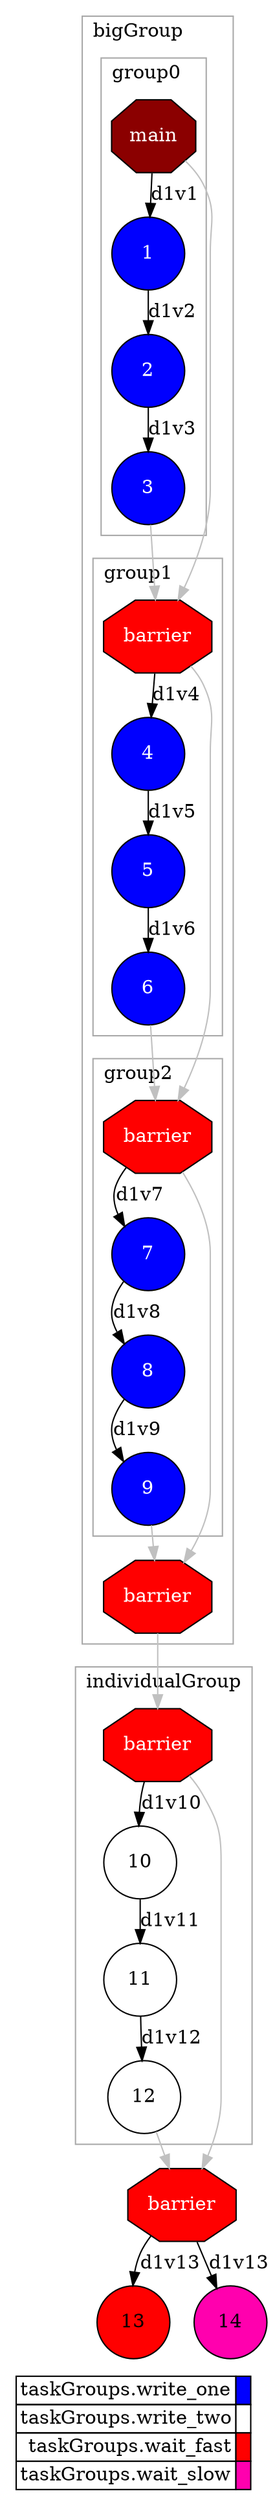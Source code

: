 digraph {
  rankdir=TB;
  labeljust="l";
  compound= true;
  subgraph dependence_graph {
    ranksep=0.20;
    node[height=0.75];

Synchro0[label="main", shape=octagon, style=filled fillcolor="#8B0000" fontcolor="#FFFFFF"];
subgraph clusterTasksbigGroup {
shape=rect;
node[height=0.75];
color="#A9A9A9"; 
label="bigGroup";

subgraph clusterTasksgroup0 {
shape=rect;
node[height=0.75];
color="#A9A9A9"; 
label="group0";

1[shape=circle, style=filled fillcolor="#0000ff" fontcolor="#ffffff"];
Synchro0 -> 1 [label="d1v1"];
2[shape=circle, style=filled fillcolor="#0000ff" fontcolor="#ffffff"];
1 -> 2 [label="d1v2"];
3[shape=circle, style=filled fillcolor="#0000ff" fontcolor="#ffffff"];
2 -> 3 [label="d1v3"];
}

Synchro1[label="barrier", shape=octagon, style=filled fillcolor="#ff0000" fontcolor="#FFFFFF"];
Synchro0 -> Synchro1 [color=grey];
3 -> Synchro1 [color=grey];
subgraph clusterTasksgroup1 {
shape=rect;
node[height=0.75];
color="#A9A9A9"; 
label="group1";

4[shape=circle, style=filled fillcolor="#0000ff" fontcolor="#ffffff"];
Synchro1 -> 4 [label="d1v4"];
5[shape=circle, style=filled fillcolor="#0000ff" fontcolor="#ffffff"];
4 -> 5 [label="d1v5"];
6[shape=circle, style=filled fillcolor="#0000ff" fontcolor="#ffffff"];
5 -> 6 [label="d1v6"];
}

Synchro2[label="barrier", shape=octagon, style=filled fillcolor="#ff0000" fontcolor="#FFFFFF"];
Synchro1 -> Synchro2 [color=grey];
6 -> Synchro2 [color=grey];
subgraph clusterTasksgroup2 {
shape=rect;
node[height=0.75];
color="#A9A9A9"; 
label="group2";

7[shape=circle, style=filled fillcolor="#0000ff" fontcolor="#ffffff"];
Synchro2 -> 7 [label="d1v7"];
8[shape=circle, style=filled fillcolor="#0000ff" fontcolor="#ffffff"];
7 -> 8 [label="d1v8"];
9[shape=circle, style=filled fillcolor="#0000ff" fontcolor="#ffffff"];
8 -> 9 [label="d1v9"];
}

Synchro3[label="barrier", shape=octagon, style=filled fillcolor="#ff0000" fontcolor="#FFFFFF"];
Synchro2 -> Synchro3 [color=grey];
9 -> Synchro3 [color=grey];
}

Synchro4[label="barrier", shape=octagon, style=filled fillcolor="#ff0000" fontcolor="#FFFFFF"];
Synchro3 -> Synchro4 [color=grey];
subgraph clusterTasksindividualGroup {
shape=rect;
node[height=0.75];
color="#A9A9A9"; 
label="individualGroup";

10[shape=circle, style=filled fillcolor="#ffffff" fontcolor="#000000"];
Synchro4 -> 10 [label="d1v10"];
11[shape=circle, style=filled fillcolor="#ffffff" fontcolor="#000000"];
10 -> 11 [label="d1v11"];
12[shape=circle, style=filled fillcolor="#ffffff" fontcolor="#000000"];
11 -> 12 [label="d1v12"];
}

Synchro5[label="barrier", shape=octagon, style=filled fillcolor="#ff0000" fontcolor="#FFFFFF"];
Synchro4 -> Synchro5 [color=grey];
12 -> Synchro5 [color=grey];
13[shape=circle, style=filled fillcolor="#ff0000" fontcolor="#000000"];
Synchro5 -> 13 [label="d1v13"];
14[shape=circle, style=filled fillcolor="#ff00ae" fontcolor="#000000"];
Synchro5 -> 14 [label="d1v13"];  }
  subgraph legend {
    rank=sink;
    node [shape=plaintext, height=0.75];
    ranksep=0.20;
    label = "Legend";
    key [label=<
      <table border="0" cellpadding="2" cellspacing="0" cellborder="1">
<tr>
<td align="right">taskGroups.write_one</td>
<td bgcolor="#0000ff">&nbsp;</td>
</tr>
<tr>
<td align="right">taskGroups.write_two</td>
<td bgcolor="#ffffff">&nbsp;</td>
</tr>
<tr>
<td align="right">taskGroups.wait_fast</td>
<td bgcolor="#ff0000">&nbsp;</td>
</tr>
<tr>
<td align="right">taskGroups.wait_slow</td>
<td bgcolor="#ff00ae">&nbsp;</td>
</tr>
      </table>
    >]
  }
}
